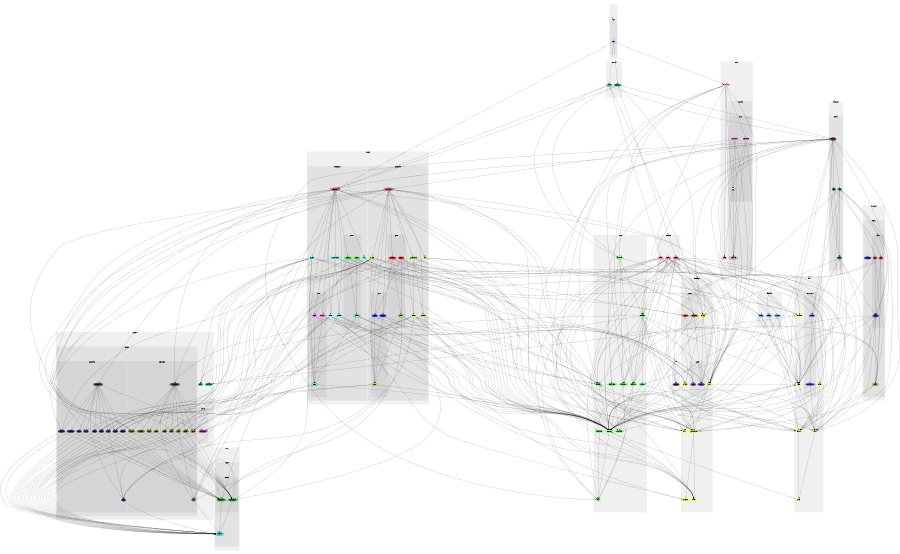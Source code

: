 digraph G {
size="6,4";
ratio="fill";
subgraph cluster_0 {
label=".";
color="#0000000F";
style="filled";
subgraph cluster_1 {
label="app";
color="#0000000F";
style="filled";
u0[label="Main",style="filled",fillcolor="#bbbbff",penwidth="0"];

}

}
subgraph cluster_2 {
label="Build";
color="#0000000F";
style="filled";
u3[label="Firmware",style="filled",fillcolor="#ffbbbb",penwidth="0"];
u8[label="Shake",style="filled",fillcolor="#ffbbbb",penwidth="0"];
subgraph cluster_3 {
label="Compiler";
color="#0000000F";
style="filled";
u4[label="Compiler",style="filled,bold",fillcolor="#ffbbbb"];
subgraph cluster_4 {
label="GCC";
color="#0000000F";
style="filled";
u5[label="GCC",style="filled,bold",fillcolor="#bbffff"];
u6[label="GD32F4xx",style="filled",fillcolor="#ffbbff",penwidth="0"];
u7[label="GD32F3x0",style="filled",fillcolor="#ffbbff",penwidth="0"];

}

}

}
subgraph cluster_5 {
label="Core";
color="#0000000F";
style="filled";
u9[label="Context",style="filled",fillcolor="#77ff77",penwidth="0"];
u10[label="Scheduler",style="filled",fillcolor="#77ff77",penwidth="0"];
u11[label="Transport",style="filled",fillcolor="#77ff77",penwidth="0"];
u12[label="Formula",style="filled",fillcolor="#77ff77",penwidth="0"];
u13[label="Domain",style="filled",fillcolor="#77ff77",penwidth="0"];
u14[label="Version",style="filled",fillcolor="#77ff77",penwidth="0"];
u15[label="Handler",style="filled",fillcolor="#77ff77",penwidth="0"];
u16[label="Controller",style="filled",fillcolor="#77ff77",penwidth="0"];
u17[label="Task",style="filled",fillcolor="#77ff77",penwidth="0"];
u18[label="Dispatcher",style="filled",fillcolor="#77ff77",penwidth="0"];
u19[label="Feature",style="filled",fillcolor="#77ff77",penwidth="0"];

}
subgraph cluster_6 {
label="Data";
color="#0000000F";
style="filled";
u20[label="Record",style="filled",fillcolor="#ffff77",penwidth="0"];
u21[label="Buffer",style="filled",fillcolor="#ffff77",penwidth="0"];
u22[label="Area",style="filled",fillcolor="#ffff77",penwidth="0"];
u23[label="Value",style="filled",fillcolor="#ffff77",penwidth="0"];
u24[label="Index",style="filled",fillcolor="#ffff77",penwidth="0"];
u27[label="Serialize",style="filled",fillcolor="#ffff77",penwidth="0"];
subgraph cluster_7 {
label="Concurrent";
color="#0000000F";
style="filled";
u25[label="Queue",style="filled",fillcolor="#7777ff",penwidth="0"];
u26[label="Semaphore",style="filled",fillcolor="#7777ff",penwidth="0"];

}

}
subgraph cluster_8 {
label="Device";
color="#0000000F";
style="filled";
subgraph cluster_9 {
label="GD32F3x0";
color="#0000000F";
style="filled";
u51[label="GD32F3x0",style="filled,bold",fillcolor="#ff7777"];
u41[label="Mac",style="filled",fillcolor="#77ffff",penwidth="0"];
u45[label="SysTick",style="filled",fillcolor="#77ffff",penwidth="0"];
u46[label="SystemClock",style="filled",fillcolor="#77ffff",penwidth="0"];
u49[label="USART",style="filled",fillcolor="#77ffff",penwidth="0"];
u50[label="Timer",style="filled",fillcolor="#77ffff",penwidth="0"];
subgraph cluster_10 {
label="GPIO";
color="#0000000F";
style="filled";
u40[label="GPIO",style="filled,bold",fillcolor="#77ffff"];
u47[label="Input",style="filled",fillcolor="#ff77ff",penwidth="0"];
u48[label="Output",style="filled",fillcolor="#ff77ff",penwidth="0"];

}
subgraph cluster_11 {
label="GPIOs";
color="#0000000F";
style="filled";
u44[label="GPIOs",style="filled,bold",fillcolor="#77ffff"];
u42[label="Inputs",style="filled",fillcolor="#33ff33",penwidth="0"];
u43[label="Outputs",style="filled",fillcolor="#33ff33",penwidth="0"];

}

}
subgraph cluster_12 {
label="GD32F4xx";
color="#0000000F";
style="filled";
u28[label="GD32F4xx",style="filled,bold",fillcolor="#ff7777"];
u30[label="Mac",style="filled",fillcolor="#bbff77",penwidth="0"];
u34[label="SysTick",style="filled",fillcolor="#bbff77",penwidth="0"];
u35[label="SystemClock",style="filled",fillcolor="#bbff77",penwidth="0"];
u38[label="USART",style="filled",fillcolor="#bbff77",penwidth="0"];
u39[label="Timer",style="filled",fillcolor="#bbff77",penwidth="0"];
subgraph cluster_13 {
label="GPIO";
color="#0000000F";
style="filled";
u29[label="GPIO",style="filled,bold",fillcolor="#bbff77"];
u36[label="Input",style="filled",fillcolor="#3333ff",penwidth="0"];
u37[label="Output",style="filled",fillcolor="#3333ff",penwidth="0"];

}
subgraph cluster_14 {
label="GPIOs";
color="#0000000F";
style="filled";
u33[label="GPIOs",style="filled,bold",fillcolor="#bbff77"];
u31[label="Inputs",style="filled",fillcolor="#ff3333",penwidth="0"];
u32[label="Outputs",style="filled",fillcolor="#ff3333",penwidth="0"];

}

}

}
subgraph cluster_15 {
label="Endpoint";
color="#0000000F";
style="filled";
u52[label="Relay",style="filled",fillcolor="#77bbff",penwidth="0"];
u53[label="Groups",style="filled",fillcolor="#77bbff",penwidth="0"];
u54[label="Relays",style="filled",fillcolor="#77bbff",penwidth="0"];

}
subgraph cluster_16 {
label="Feature";
color="#0000000F";
style="filled";
u55[label="Relay",style="filled",fillcolor="#ff77bb",penwidth="0"];
u56[label="Relays",style="filled",fillcolor="#ff77bb",penwidth="0"];
u57[label="Blink",style="filled",fillcolor="#ff77bb",penwidth="0"];

}
subgraph cluster_17 {
label="Formula";
color="#0000000F";
style="filled";
u1[label="Relay12",style="filled",fillcolor="#33bb77",penwidth="0"];
u2[label="Blink",style="filled",fillcolor="#33bb77",penwidth="0"];

}
subgraph cluster_18 {
label="Interface";
color="#0000000F";
style="filled";
u58[label="MCU",style="filled",fillcolor="#ffff33",penwidth="0"];
u59[label="Mac",style="filled",fillcolor="#ffff33",penwidth="0"];
u60[label="Counter",style="filled",fillcolor="#ffff33",penwidth="0"];
u63[label="RS485",style="filled",fillcolor="#ffff33",penwidth="0"];
u64[label="SystemClock",style="filled",fillcolor="#ffff33",penwidth="0"];
u67[label="USART",style="filled",fillcolor="#ffff33",penwidth="0"];
u68[label="Timer",style="filled",fillcolor="#ffff33",penwidth="0"];
subgraph cluster_19 {
label="GPIO";
color="#0000000F";
style="filled";
u65[label="Input",style="filled",fillcolor="#7733bb",penwidth="0"];
u66[label="Output",style="filled",fillcolor="#7733bb",penwidth="0"];

}
subgraph cluster_20 {
label="GPIOs";
color="#0000000F";
style="filled";
u61[label="Inputs",style="filled",fillcolor="#bb7733",penwidth="0"];
u62[label="Outputs",style="filled",fillcolor="#bb7733",penwidth="0"];

}

}
subgraph cluster_21 {
label="Ivory";
color="#0000000F";
style="filled";
subgraph cluster_22 {
label="Support";
color="#0000000F";
style="filled";
u71[label="Support",style="filled,bold",fillcolor="#33ffff"];
subgraph cluster_23 {
label="Device";
color="#0000000F";
style="filled";
u69[label="GD32F4xx",style="filled",fillcolor="#33bb33",penwidth="0"];
u70[label="GD32F3x0",style="filled",fillcolor="#33bb33",penwidth="0"];

}

}

}
subgraph cluster_24 {
label="Protocol";
color="#0000000F";
style="filled";
subgraph cluster_25 {
label="RBUS";
color="#0000000F";
style="filled";
u76[label="RBUS",style="filled,bold",fillcolor="#bbbb33"];
u73[label="Master",style="filled",fillcolor="#3333bb",penwidth="0"];
subgraph cluster_26 {
label="Slave";
color="#0000000F";
style="filled";
u72[label="Slave",style="filled,bold",fillcolor="#3333bb"];
u74[label="Tx",style="filled",fillcolor="#bb3333",penwidth="0"];
u75[label="Rx",style="filled",fillcolor="#bb3333",penwidth="0"];

}

}

}
subgraph cluster_27 {
label="Support";
color="#0000000F";
style="filled";
u78[label="Cast",style="filled",fillcolor="#33bbbb",penwidth="0"];
u79[label="Serialize",style="filled",fillcolor="#33bbbb",penwidth="0"];
subgraph cluster_28 {
label="CMSIS";
color="#0000000F";
style="filled";
u77[label="CoreCM4",style="filled",fillcolor="#bb33bb",penwidth="0"];

}
subgraph cluster_29 {
label="Device";
color="#0000000F";
style="filled";
subgraph cluster_30 {
label="GD32F3x0";
color="#0000000F";
style="filled";
u101[label="GD32F3x0",style="filled,bold",fillcolor="#337733"];
u91[label="GPIO",style="filled",fillcolor="#777733",penwidth="0"];
u92[label="SYSCFG",style="filled",fillcolor="#777733",penwidth="0"];
u93[label="RCU",style="filled",fillcolor="#777733",penwidth="0"];
u94[label="EXTI",style="filled",fillcolor="#777733",penwidth="0"];
u95[label="Misc",style="filled",fillcolor="#777733",penwidth="0"];
u96[label="IRQ",style="filled",fillcolor="#777733",penwidth="0"];
u97[label="DMA",style="filled",fillcolor="#777733",penwidth="0"];
u98[label="USART",style="filled",fillcolor="#777733",penwidth="0"];
u99[label="Timer",style="filled",fillcolor="#777733",penwidth="0"];
u100[label="DBG",style="filled",fillcolor="#777733",penwidth="0"];

}
subgraph cluster_31 {
label="GD32F4xx";
color="#0000000F";
style="filled";
u80[label="GD32F4xx",style="filled,bold",fillcolor="#337733"];
u81[label="GPIO",style="filled",fillcolor="#333377",penwidth="0"];
u82[label="SYSCFG",style="filled",fillcolor="#333377",penwidth="0"];
u83[label="RCU",style="filled",fillcolor="#333377",penwidth="0"];
u84[label="EXTI",style="filled",fillcolor="#333377",penwidth="0"];
u85[label="Misc",style="filled",fillcolor="#333377",penwidth="0"];
u86[label="IRQ",style="filled",fillcolor="#333377",penwidth="0"];
u87[label="DMA",style="filled",fillcolor="#333377",penwidth="0"];
u88[label="USART",style="filled",fillcolor="#333377",penwidth="0"];
u89[label="Timer",style="filled",fillcolor="#333377",penwidth="0"];
u90[label="DBG",style="filled",fillcolor="#333377",penwidth="0"];

}

}

}
subgraph cluster_32 {
label="Transport";
color="#0000000F";
style="filled";
subgraph cluster_33 {
label="RBUS";
color="#0000000F";
style="filled";
u105[label="RBUS",style="filled,bold",fillcolor="#773333"];
u102[label="Data",style="filled",fillcolor="#337777",penwidth="0"];
u103[label="Tx",style="filled",fillcolor="#337777",penwidth="0"];
u104[label="Rx",style="filled",fillcolor="#337777",penwidth="0"];

}

}
subgraph cluster_34 {
label="Util";
color="#0000000F";
style="filled";
u106[label="CRC16",style="filled",fillcolor="#773377",penwidth="0"];

}
u0 -> u1;
u0 -> u2;
u0 -> u3;
u0 -> u51;
u1 -> u12;
u1 -> u51;
u1 -> u56;
u1 -> u63;
u1 -> u105;
u2 -> u12;
u2 -> u51;
u2 -> u57;
u2 -> u63;
u2 -> u105;
u3 -> u4;
u3 -> u5;
u3 -> u7;
u3 -> u8;
u3 -> u9;
u3 -> u10;
u3 -> u12;
u3 -> u13;
u3 -> u19;
u3 -> u58;
u4 -> u58;
u5 -> u4;
u5 -> u8;
u5 -> u58;
u6 -> u4;
u6 -> u5;
u6 -> u28;
u6 -> u58;
u7 -> u4;
u7 -> u5;
u7 -> u51;
u7 -> u58;
u9 -> u17;
u10 -> u17;
u10 -> u64;
u10 -> u68;
u11 -> u9;
u11 -> u17;
u11 -> u21;
u12 -> u9;
u12 -> u11;
u12 -> u13;
u12 -> u19;
u12 -> u58;
u13 -> u9;
u13 -> u11;
u13 -> u14;
u13 -> u19;
u13 -> u20;
u13 -> u21;
u13 -> u23;
u13 -> u58;
u13 -> u59;
u13 -> u64;
u13 -> u78;
u13 -> u79;
u14 -> u9;
u14 -> u20;
u15 -> u9;
u16 -> u21;
u18 -> u16;
u18 -> u21;
u19 -> u16;
u19 -> u17;
u20 -> u9;
u20 -> u22;
u21 -> u9;
u21 -> u23;
u22 -> u9;
u23 -> u9;
u23 -> u22;
u24 -> u9;
u24 -> u23;
u25 -> u9;
u25 -> u24;
u25 -> u26;
u26 -> u9;
u26 -> u23;
u27 -> u79;
u28 -> u9;
u28 -> u29;
u28 -> u30;
u28 -> u32;
u28 -> u34;
u28 -> u35;
u28 -> u36;
u28 -> u37;
u28 -> u38;
u28 -> u39;
u28 -> u58;
u28 -> u59;
u28 -> u64;
u28 -> u80;
u28 -> u81;
u28 -> u83;
u28 -> u86;
u28 -> u87;
u28 -> u88;
u29 -> u9;
u29 -> u81;
u29 -> u83;
u30 -> u21;
u30 -> u27;
u30 -> u59;
u30 -> u90;
u31 -> u9;
u31 -> u20;
u31 -> u33;
u31 -> u36;
u31 -> u61;
u32 -> u9;
u32 -> u20;
u32 -> u33;
u32 -> u37;
u32 -> u62;
u32 -> u81;
u33 -> u9;
u33 -> u20;
u33 -> u29;
u33 -> u69;
u34 -> u9;
u34 -> u15;
u34 -> u68;
u34 -> u77;
u35 -> u9;
u35 -> u34;
u35 -> u39;
u35 -> u64;
u35 -> u89;
u36 -> u9;
u36 -> u29;
u36 -> u65;
u36 -> u81;
u37 -> u9;
u37 -> u29;
u37 -> u66;
u37 -> u81;
u38 -> u9;
u38 -> u15;
u38 -> u29;
u38 -> u67;
u38 -> u69;
u38 -> u78;
u38 -> u83;
u38 -> u85;
u38 -> u86;
u38 -> u87;
u38 -> u88;
u39 -> u9;
u39 -> u15;
u39 -> u60;
u39 -> u68;
u39 -> u83;
u39 -> u85;
u39 -> u86;
u39 -> u89;
u40 -> u9;
u40 -> u91;
u40 -> u93;
u41 -> u21;
u41 -> u27;
u41 -> u59;
u41 -> u100;
u42 -> u9;
u42 -> u20;
u42 -> u44;
u42 -> u47;
u42 -> u61;
u43 -> u9;
u43 -> u20;
u43 -> u44;
u43 -> u48;
u43 -> u62;
u43 -> u91;
u44 -> u9;
u44 -> u20;
u44 -> u40;
u44 -> u70;
u45 -> u9;
u45 -> u15;
u45 -> u68;
u45 -> u77;
u46 -> u9;
u46 -> u45;
u46 -> u50;
u46 -> u64;
u46 -> u99;
u47 -> u9;
u47 -> u40;
u47 -> u65;
u47 -> u91;
u48 -> u9;
u48 -> u40;
u48 -> u66;
u48 -> u91;
u49 -> u9;
u49 -> u15;
u49 -> u40;
u49 -> u67;
u49 -> u70;
u49 -> u78;
u49 -> u93;
u49 -> u95;
u49 -> u96;
u49 -> u97;
u49 -> u98;
u49 -> u101;
u50 -> u9;
u50 -> u15;
u50 -> u60;
u50 -> u68;
u50 -> u93;
u50 -> u95;
u50 -> u96;
u50 -> u99;
u50 -> u101;
u51 -> u9;
u51 -> u40;
u51 -> u41;
u51 -> u43;
u51 -> u45;
u51 -> u46;
u51 -> u47;
u51 -> u48;
u51 -> u49;
u51 -> u50;
u51 -> u58;
u51 -> u59;
u51 -> u64;
u51 -> u91;
u51 -> u93;
u51 -> u96;
u51 -> u97;
u51 -> u98;
u51 -> u101;
u52 -> u9;
u52 -> u21;
u52 -> u23;
u52 -> u56;
u52 -> u66;
u53 -> u9;
u53 -> u20;
u53 -> u21;
u53 -> u27;
u54 -> u9;
u54 -> u20;
u54 -> u21;
u54 -> u27;
u55 -> u9;
u55 -> u11;
u55 -> u13;
u55 -> u16;
u55 -> u17;
u55 -> u19;
u55 -> u21;
u55 -> u23;
u55 -> u52;
u55 -> u58;
u55 -> u66;
u56 -> u9;
u56 -> u11;
u56 -> u13;
u56 -> u16;
u56 -> u17;
u56 -> u19;
u56 -> u20;
u56 -> u21;
u56 -> u23;
u56 -> u24;
u56 -> u27;
u56 -> u53;
u56 -> u54;
u56 -> u58;
u56 -> u62;
u56 -> u64;
u57 -> u9;
u57 -> u13;
u57 -> u16;
u57 -> u17;
u57 -> u19;
u57 -> u23;
u57 -> u58;
u57 -> u66;
u57 -> u68;
u58 -> u9;
u58 -> u21;
u58 -> u23;
u58 -> u59;
u58 -> u64;
u59 -> u9;
u59 -> u21;
u61 -> u9;
u61 -> u65;
u62 -> u9;
u62 -> u66;
u63 -> u9;
u63 -> u13;
u63 -> u15;
u63 -> u58;
u63 -> u66;
u63 -> u67;
u64 -> u9;
u64 -> u15;
u64 -> u23;
u64 -> u60;
u64 -> u68;
u67 -> u9;
u67 -> u15;
u68 -> u9;
u68 -> u15;
u69 -> u71;
u70 -> u71;
u72 -> u9;
u72 -> u14;
u72 -> u20;
u72 -> u21;
u72 -> u23;
u72 -> u76;
u72 -> u106;
u74 -> u21;
u74 -> u72;
u74 -> u76;
u74 -> u106;
u75 -> u72;
u75 -> u76;
u75 -> u106;
u76 -> u20;
u76 -> u21;
u76 -> u23;
u76 -> u106;
u77 -> u71;
u80 -> u77;
u80 -> u81;
u80 -> u82;
u80 -> u83;
u80 -> u84;
u80 -> u85;
u80 -> u86;
u80 -> u87;
u80 -> u88;
u80 -> u89;
u80 -> u90;
u81 -> u69;
u81 -> u71;
u82 -> u69;
u82 -> u71;
u83 -> u69;
u83 -> u71;
u84 -> u69;
u84 -> u71;
u85 -> u69;
u85 -> u71;
u85 -> u86;
u86 -> u69;
u86 -> u71;
u87 -> u69;
u87 -> u71;
u88 -> u69;
u88 -> u71;
u89 -> u69;
u89 -> u71;
u90 -> u69;
u90 -> u71;
u91 -> u70;
u91 -> u71;
u92 -> u70;
u92 -> u71;
u93 -> u70;
u93 -> u71;
u94 -> u70;
u94 -> u71;
u95 -> u70;
u95 -> u71;
u95 -> u96;
u96 -> u70;
u96 -> u71;
u97 -> u70;
u97 -> u71;
u98 -> u70;
u98 -> u71;
u99 -> u70;
u99 -> u71;
u100 -> u70;
u100 -> u71;
u101 -> u77;
u101 -> u91;
u101 -> u92;
u101 -> u93;
u101 -> u94;
u101 -> u95;
u101 -> u96;
u101 -> u97;
u101 -> u98;
u101 -> u99;
u101 -> u100;
u102 -> u21;
u102 -> u23;
u102 -> u25;
u102 -> u63;
u102 -> u64;
u102 -> u72;
u103 -> u21;
u103 -> u25;
u103 -> u63;
u103 -> u64;
u103 -> u72;
u103 -> u74;
u103 -> u76;
u103 -> u102;
u104 -> u25;
u104 -> u75;
u104 -> u102;
u105 -> u9;
u105 -> u11;
u105 -> u13;
u105 -> u15;
u105 -> u17;
u105 -> u18;
u105 -> u21;
u105 -> u23;
u105 -> u25;
u105 -> u58;
u105 -> u59;
u105 -> u63;
u105 -> u64;
u105 -> u72;
u105 -> u102;
u105 -> u103;
u105 -> u104;
u106 -> u9;
u106 -> u20;

}
